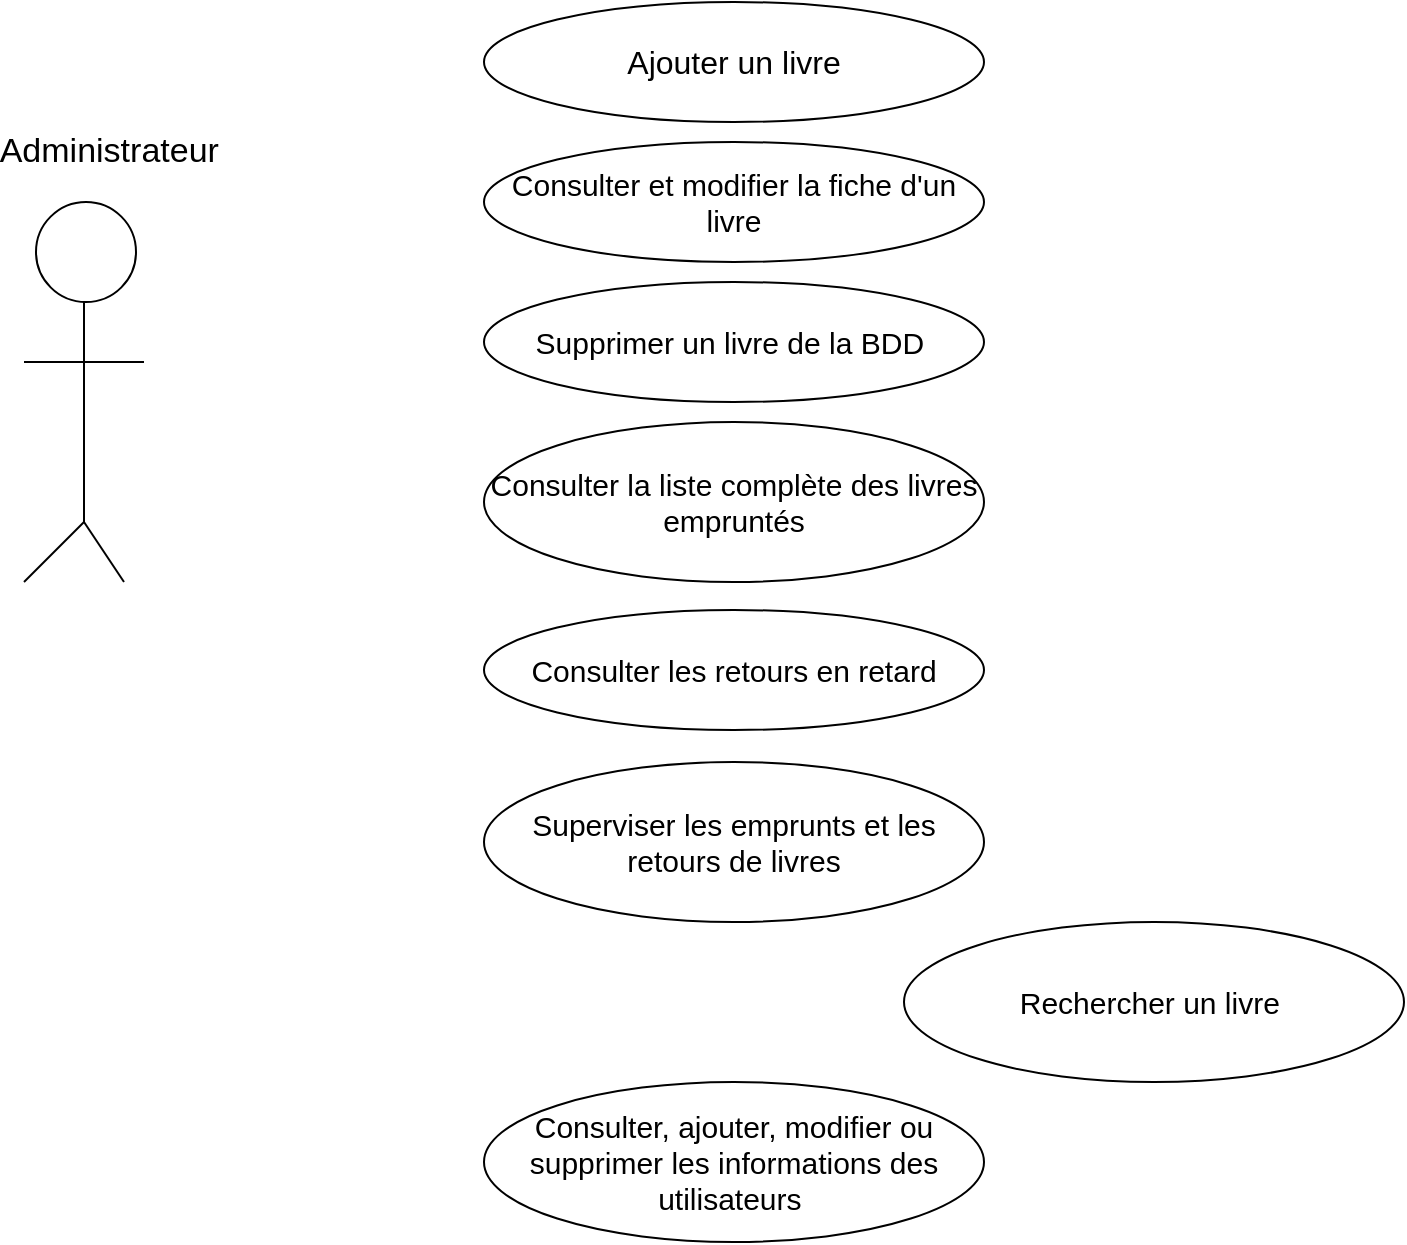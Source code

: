 <mxfile version="24.8.6" pages="2">
  <diagram name="Use Case Administrateur" id="l7_6842ziKOt0-0Xievm">
    <mxGraphModel dx="972" dy="586" grid="1" gridSize="10" guides="1" tooltips="1" connect="1" arrows="1" fold="1" page="1" pageScale="1" pageWidth="827" pageHeight="1169" math="0" shadow="0">
      <root>
        <mxCell id="0" />
        <mxCell id="1" parent="0" />
        <mxCell id="h6hY_4k64emo4dRaIo8V-1" value="&lt;font style=&quot;font-size: 17px;&quot;&gt;Administrateur&amp;nbsp;&lt;/font&gt;" style="text;html=1;align=center;verticalAlign=middle;whiteSpace=wrap;rounded=0;" vertex="1" parent="1">
          <mxGeometry x="110" y="120" width="50" height="30" as="geometry" />
        </mxCell>
        <mxCell id="h6hY_4k64emo4dRaIo8V-2" value="" style="ellipse;whiteSpace=wrap;html=1;aspect=fixed;" vertex="1" parent="1">
          <mxGeometry x="96" y="160" width="50" height="50" as="geometry" />
        </mxCell>
        <mxCell id="h6hY_4k64emo4dRaIo8V-3" value="" style="endArrow=none;html=1;rounded=0;" edge="1" parent="1">
          <mxGeometry width="50" height="50" relative="1" as="geometry">
            <mxPoint x="120" y="320" as="sourcePoint" />
            <mxPoint x="120" y="210" as="targetPoint" />
          </mxGeometry>
        </mxCell>
        <mxCell id="h6hY_4k64emo4dRaIo8V-4" value="" style="endArrow=none;html=1;rounded=0;" edge="1" parent="1">
          <mxGeometry width="50" height="50" relative="1" as="geometry">
            <mxPoint x="120" y="240" as="sourcePoint" />
            <mxPoint x="150" y="240" as="targetPoint" />
          </mxGeometry>
        </mxCell>
        <mxCell id="h6hY_4k64emo4dRaIo8V-5" value="" style="endArrow=none;html=1;rounded=0;" edge="1" parent="1">
          <mxGeometry width="50" height="50" relative="1" as="geometry">
            <mxPoint x="90" y="240" as="sourcePoint" />
            <mxPoint x="120" y="240" as="targetPoint" />
          </mxGeometry>
        </mxCell>
        <mxCell id="h6hY_4k64emo4dRaIo8V-6" value="" style="endArrow=none;html=1;rounded=0;" edge="1" parent="1">
          <mxGeometry width="50" height="50" relative="1" as="geometry">
            <mxPoint x="90" y="350" as="sourcePoint" />
            <mxPoint x="120" y="320" as="targetPoint" />
          </mxGeometry>
        </mxCell>
        <mxCell id="h6hY_4k64emo4dRaIo8V-7" value="" style="endArrow=none;html=1;rounded=0;" edge="1" parent="1">
          <mxGeometry width="50" height="50" relative="1" as="geometry">
            <mxPoint x="140" y="350" as="sourcePoint" />
            <mxPoint x="120" y="320" as="targetPoint" />
          </mxGeometry>
        </mxCell>
        <mxCell id="h6hY_4k64emo4dRaIo8V-9" value="&lt;font style=&quot;font-size: 16px;&quot;&gt;Ajouter un livre&lt;/font&gt;" style="ellipse;whiteSpace=wrap;html=1;" vertex="1" parent="1">
          <mxGeometry x="320" y="60" width="250" height="60" as="geometry" />
        </mxCell>
        <mxCell id="h6hY_4k64emo4dRaIo8V-10" value="&lt;font style=&quot;font-size: 15px;&quot;&gt;Consulter et modifier la fiche d&#39;un livre&lt;/font&gt;" style="ellipse;whiteSpace=wrap;html=1;" vertex="1" parent="1">
          <mxGeometry x="320" y="130" width="250" height="60" as="geometry" />
        </mxCell>
        <mxCell id="h6hY_4k64emo4dRaIo8V-11" value="&lt;font style=&quot;font-size: 15px;&quot;&gt;Supprimer un livre de la BDD&amp;nbsp;&lt;/font&gt;" style="ellipse;whiteSpace=wrap;html=1;" vertex="1" parent="1">
          <mxGeometry x="320" y="200" width="250" height="60" as="geometry" />
        </mxCell>
        <mxCell id="h6hY_4k64emo4dRaIo8V-12" value="&lt;font style=&quot;font-size: 15px;&quot;&gt;Consulter la liste complète des livres empruntés&lt;/font&gt;" style="ellipse;whiteSpace=wrap;html=1;" vertex="1" parent="1">
          <mxGeometry x="320" y="270" width="250" height="80" as="geometry" />
        </mxCell>
        <mxCell id="h6hY_4k64emo4dRaIo8V-13" value="&lt;font style=&quot;font-size: 15px;&quot;&gt;Consulter les retours en retard&lt;/font&gt;" style="ellipse;whiteSpace=wrap;html=1;" vertex="1" parent="1">
          <mxGeometry x="320" y="364" width="250" height="60" as="geometry" />
        </mxCell>
        <mxCell id="h6hY_4k64emo4dRaIo8V-14" value="&lt;font style=&quot;font-size: 15px;&quot;&gt;Superviser les emprunts et les retours de livres&lt;/font&gt;" style="ellipse;whiteSpace=wrap;html=1;" vertex="1" parent="1">
          <mxGeometry x="320" y="440" width="250" height="80" as="geometry" />
        </mxCell>
        <mxCell id="h6hY_4k64emo4dRaIo8V-15" value="&lt;font style=&quot;font-size: 15px;&quot;&gt;Consulter, ajouter, modifier ou supprimer les informations des utilisateurs&amp;nbsp;&lt;/font&gt;" style="ellipse;whiteSpace=wrap;html=1;" vertex="1" parent="1">
          <mxGeometry x="320" y="600" width="250" height="80" as="geometry" />
        </mxCell>
        <mxCell id="h6hY_4k64emo4dRaIo8V-23" value="&lt;font style=&quot;font-size: 15px;&quot;&gt;Rechercher un livre&amp;nbsp;&lt;/font&gt;" style="ellipse;whiteSpace=wrap;html=1;" vertex="1" parent="1">
          <mxGeometry x="530" y="520" width="250" height="80" as="geometry" />
        </mxCell>
      </root>
    </mxGraphModel>
  </diagram>
  <diagram id="mZXNF1qrM8smKfTDwUxs" name="Use Case Utilisateur">
    <mxGraphModel dx="972" dy="586" grid="1" gridSize="10" guides="1" tooltips="1" connect="1" arrows="1" fold="1" page="1" pageScale="1" pageWidth="827" pageHeight="1169" math="0" shadow="0">
      <root>
        <mxCell id="0" />
        <mxCell id="1" parent="0" />
        <mxCell id="kSYVqe5ixZlMILHMSmwR-1" value="&lt;font style=&quot;font-size: 17px;&quot;&gt;Administrateur&amp;nbsp;&lt;/font&gt;" style="text;html=1;align=center;verticalAlign=middle;whiteSpace=wrap;rounded=0;" vertex="1" parent="1">
          <mxGeometry x="180" y="280" width="50" height="30" as="geometry" />
        </mxCell>
        <mxCell id="kSYVqe5ixZlMILHMSmwR-2" value="" style="ellipse;whiteSpace=wrap;html=1;aspect=fixed;" vertex="1" parent="1">
          <mxGeometry x="166" y="320" width="50" height="50" as="geometry" />
        </mxCell>
        <mxCell id="kSYVqe5ixZlMILHMSmwR-3" value="" style="endArrow=none;html=1;rounded=0;" edge="1" parent="1">
          <mxGeometry width="50" height="50" relative="1" as="geometry">
            <mxPoint x="190" y="480" as="sourcePoint" />
            <mxPoint x="190" y="370" as="targetPoint" />
          </mxGeometry>
        </mxCell>
        <mxCell id="kSYVqe5ixZlMILHMSmwR-4" value="" style="endArrow=none;html=1;rounded=0;" edge="1" parent="1">
          <mxGeometry width="50" height="50" relative="1" as="geometry">
            <mxPoint x="190" y="400" as="sourcePoint" />
            <mxPoint x="220" y="400" as="targetPoint" />
          </mxGeometry>
        </mxCell>
        <mxCell id="kSYVqe5ixZlMILHMSmwR-5" value="" style="endArrow=none;html=1;rounded=0;" edge="1" parent="1">
          <mxGeometry width="50" height="50" relative="1" as="geometry">
            <mxPoint x="160" y="400" as="sourcePoint" />
            <mxPoint x="190" y="400" as="targetPoint" />
          </mxGeometry>
        </mxCell>
        <mxCell id="kSYVqe5ixZlMILHMSmwR-6" value="" style="endArrow=none;html=1;rounded=0;" edge="1" parent="1">
          <mxGeometry width="50" height="50" relative="1" as="geometry">
            <mxPoint x="160" y="510" as="sourcePoint" />
            <mxPoint x="190" y="480" as="targetPoint" />
          </mxGeometry>
        </mxCell>
        <mxCell id="kSYVqe5ixZlMILHMSmwR-7" value="" style="endArrow=none;html=1;rounded=0;" edge="1" parent="1">
          <mxGeometry width="50" height="50" relative="1" as="geometry">
            <mxPoint x="210" y="510" as="sourcePoint" />
            <mxPoint x="190" y="480" as="targetPoint" />
          </mxGeometry>
        </mxCell>
        <mxCell id="kSYVqe5ixZlMILHMSmwR-8" value="&lt;font style=&quot;font-size: 15px;&quot;&gt;Rechercher un livre&amp;nbsp;&lt;/font&gt;" style="ellipse;whiteSpace=wrap;html=1;" vertex="1" parent="1">
          <mxGeometry x="349" y="270" width="250" height="80" as="geometry" />
        </mxCell>
        <mxCell id="kSYVqe5ixZlMILHMSmwR-9" value="&lt;font style=&quot;font-size: 15px;&quot;&gt;Consulter la disponibilité d’un livre&amp;nbsp;&lt;/font&gt;" style="ellipse;whiteSpace=wrap;html=1;" vertex="1" parent="1">
          <mxGeometry x="359" y="360" width="250" height="80" as="geometry" />
        </mxCell>
        <mxCell id="kSYVqe5ixZlMILHMSmwR-10" value="&lt;font style=&quot;font-size: 15px;&quot;&gt;Emprunter un livre&lt;/font&gt;" style="ellipse;whiteSpace=wrap;html=1;" vertex="1" parent="1">
          <mxGeometry x="349" y="450" width="250" height="80" as="geometry" />
        </mxCell>
        <mxCell id="kSYVqe5ixZlMILHMSmwR-11" value="&lt;font style=&quot;font-size: 14px;&quot;&gt;Consulter la liste des livres que l&#39;utilisateur a déjà empruntés&lt;/font&gt;" style="ellipse;whiteSpace=wrap;html=1;" vertex="1" parent="1">
          <mxGeometry x="349" y="544.5" width="250" height="80" as="geometry" />
        </mxCell>
        <mxCell id="kSYVqe5ixZlMILHMSmwR-12" value="&lt;font style=&quot;font-size: 15px;&quot;&gt;Prolonger la durée d’emprunt&amp;nbsp;&lt;/font&gt;" style="ellipse;whiteSpace=wrap;html=1;" vertex="1" parent="1">
          <mxGeometry x="349" y="637" width="250" height="80" as="geometry" />
        </mxCell>
        <mxCell id="kSYVqe5ixZlMILHMSmwR-13" value="&lt;font style=&quot;font-size: 15px;&quot;&gt;Réserver un livre&lt;/font&gt;" style="ellipse;whiteSpace=wrap;html=1;" vertex="1" parent="1">
          <mxGeometry x="349" y="730" width="250" height="80" as="geometry" />
        </mxCell>
        <mxCell id="kSYVqe5ixZlMILHMSmwR-14" value="&lt;font style=&quot;font-size: 15px;&quot;&gt;Recevoir des rappels quand la date de retour est passée&lt;/font&gt;" style="ellipse;whiteSpace=wrap;html=1;" vertex="1" parent="1">
          <mxGeometry x="350" y="830" width="250" height="80" as="geometry" />
        </mxCell>
        <mxCell id="kSYVqe5ixZlMILHMSmwR-15" value="&lt;font style=&quot;font-size: 15px;&quot;&gt;Consulter l’historique de ses emprunts&lt;/font&gt;" style="ellipse;whiteSpace=wrap;html=1;" vertex="1" parent="1">
          <mxGeometry x="340" y="930" width="250" height="80" as="geometry" />
        </mxCell>
      </root>
    </mxGraphModel>
  </diagram>
</mxfile>
